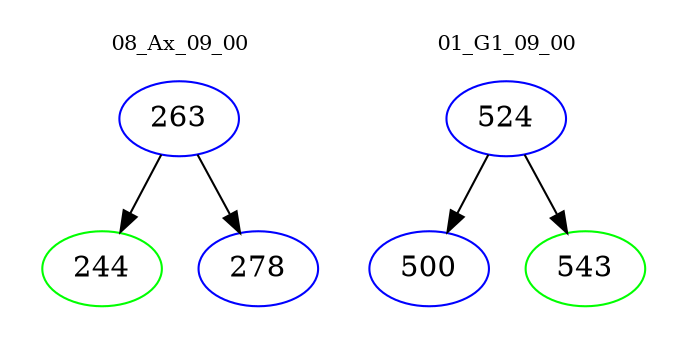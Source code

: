 digraph{
subgraph cluster_0 {
color = white
label = "08_Ax_09_00";
fontsize=10;
T0_263 [label="263", color="blue"]
T0_263 -> T0_244 [color="black"]
T0_244 [label="244", color="green"]
T0_263 -> T0_278 [color="black"]
T0_278 [label="278", color="blue"]
}
subgraph cluster_1 {
color = white
label = "01_G1_09_00";
fontsize=10;
T1_524 [label="524", color="blue"]
T1_524 -> T1_500 [color="black"]
T1_500 [label="500", color="blue"]
T1_524 -> T1_543 [color="black"]
T1_543 [label="543", color="green"]
}
}
